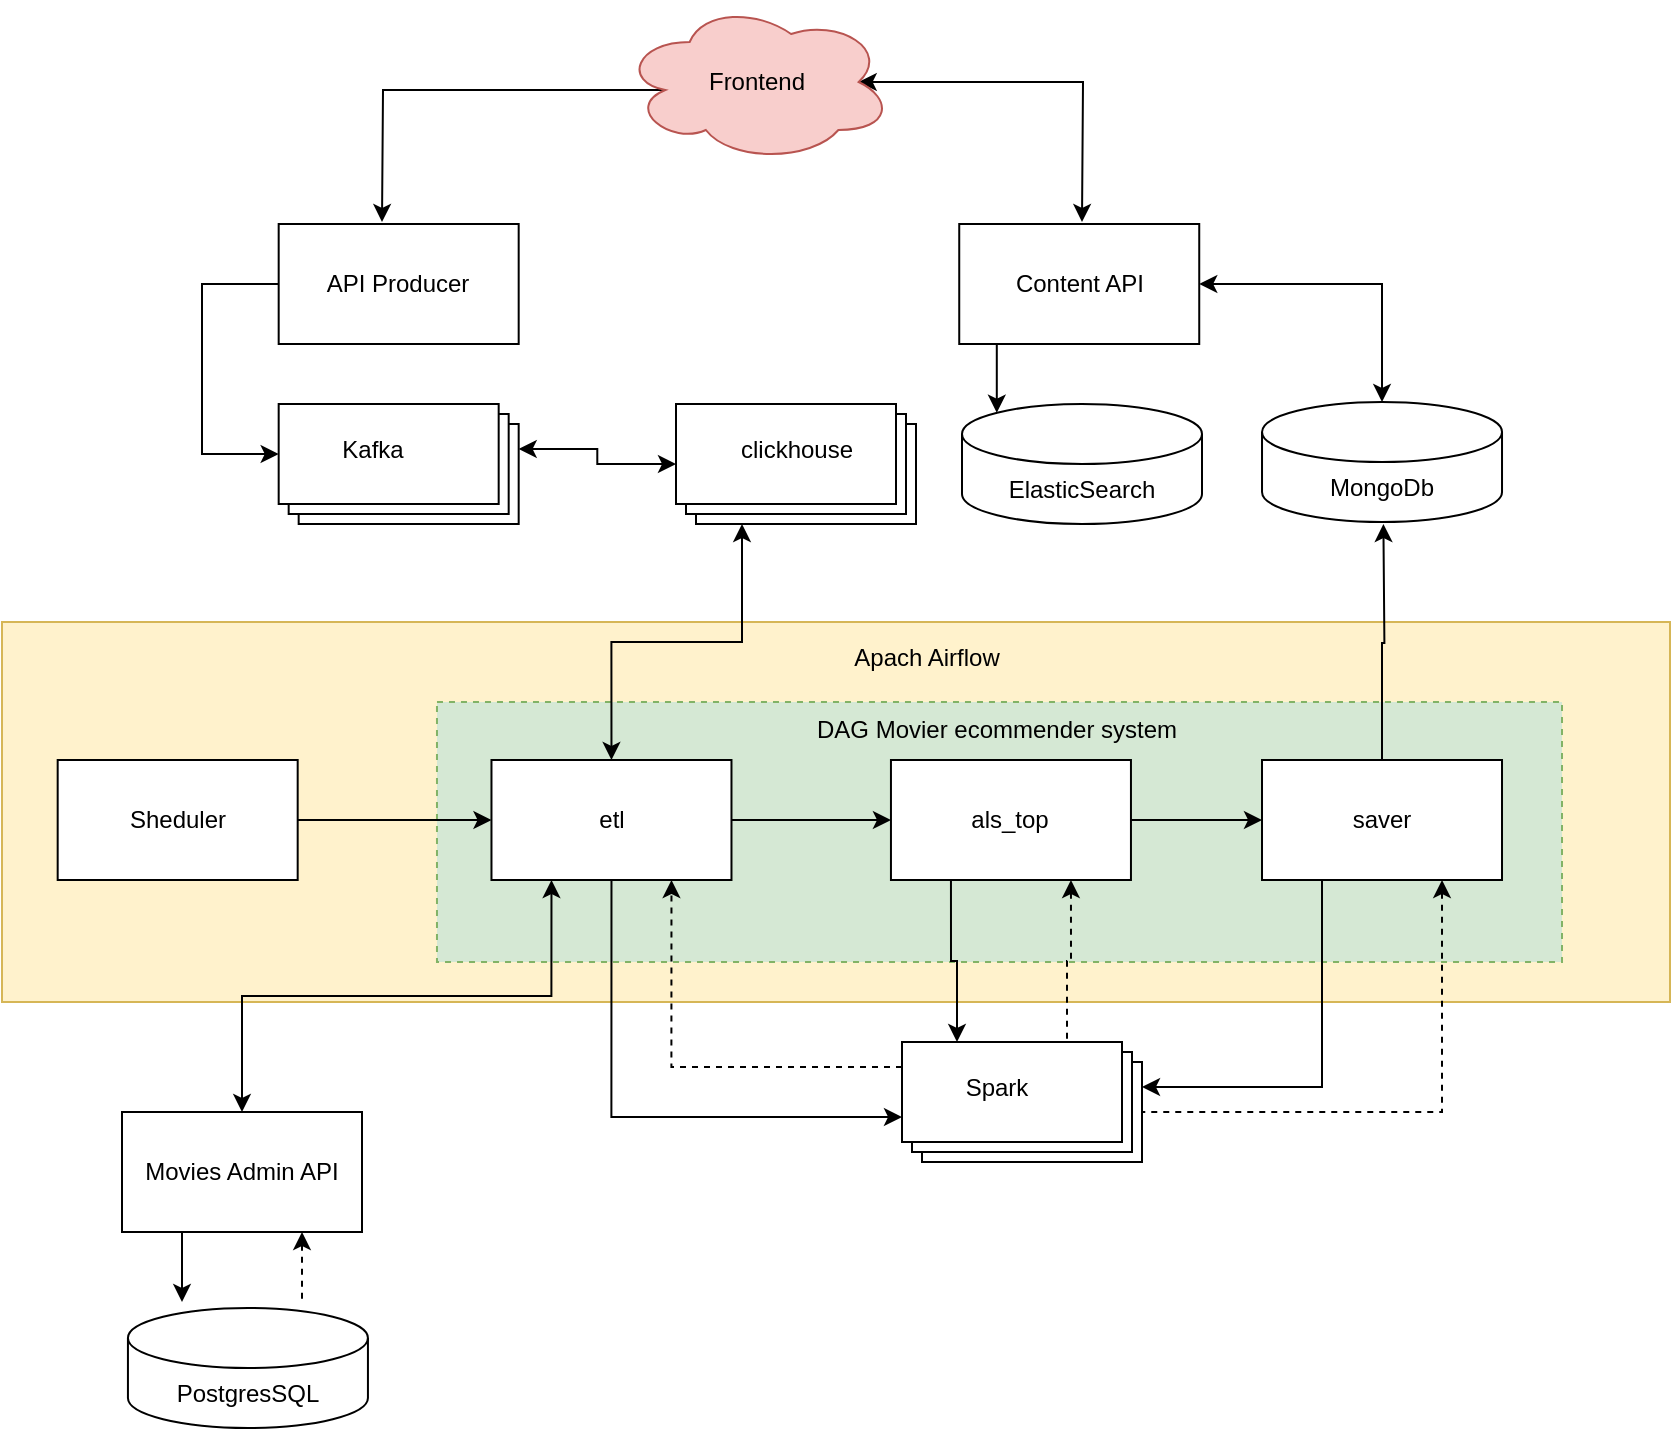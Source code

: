 <mxfile version="20.8.18" type="device"><diagram name="Page-1" id="mg7rvOluohRG5sQvqtEC"><mxGraphModel dx="2261" dy="768" grid="1" gridSize="10" guides="1" tooltips="1" connect="1" arrows="1" fold="1" page="1" pageScale="1" pageWidth="827" pageHeight="1169" math="0" shadow="0"><root><mxCell id="0"/><mxCell id="1" parent="0"/><mxCell id="Q3Elj4kSzfIql7BzFC3O-54" style="edgeStyle=orthogonalEdgeStyle;rounded=0;orthogonalLoop=1;jettySize=auto;html=1;exitX=0.16;exitY=0.55;exitDx=0;exitDy=0;exitPerimeter=0;startArrow=none;startFill=0;" parent="1" source="Q3Elj4kSzfIql7BzFC3O-1" edge="1"><mxGeometry relative="1" as="geometry"><mxPoint x="-10" y="110" as="targetPoint"/></mxGeometry></mxCell><mxCell id="Q3Elj4kSzfIql7BzFC3O-71" style="edgeStyle=orthogonalEdgeStyle;rounded=0;orthogonalLoop=1;jettySize=auto;html=1;exitX=0.875;exitY=0.5;exitDx=0;exitDy=0;exitPerimeter=0;startArrow=classic;startFill=1;" parent="1" source="Q3Elj4kSzfIql7BzFC3O-1" edge="1"><mxGeometry relative="1" as="geometry"><mxPoint x="340" y="110" as="targetPoint"/></mxGeometry></mxCell><mxCell id="Q3Elj4kSzfIql7BzFC3O-1" value="Frontend" style="ellipse;shape=cloud;whiteSpace=wrap;html=1;fillColor=#f8cecc;strokeColor=#b85450;" parent="1" vertex="1"><mxGeometry x="110" width="135.26" height="80" as="geometry"/></mxCell><mxCell id="Q3Elj4kSzfIql7BzFC3O-56" style="edgeStyle=orthogonalEdgeStyle;rounded=0;orthogonalLoop=1;jettySize=auto;html=1;exitX=0;exitY=0.5;exitDx=0;exitDy=0;entryX=0;entryY=0;entryDx=0;entryDy=25;entryPerimeter=0;startArrow=none;startFill=0;" parent="1" source="Q3Elj4kSzfIql7BzFC3O-2" target="Q3Elj4kSzfIql7BzFC3O-4" edge="1"><mxGeometry relative="1" as="geometry"><Array as="points"><mxPoint x="-100" y="141"/><mxPoint x="-100" y="226"/></Array></mxGeometry></mxCell><mxCell id="Q3Elj4kSzfIql7BzFC3O-2" value="API Producer" style="rounded=0;whiteSpace=wrap;html=1;" parent="1" vertex="1"><mxGeometry x="-61.66" y="111" width="120" height="60" as="geometry"/></mxCell><mxCell id="Q3Elj4kSzfIql7BzFC3O-7" value="" style="group" parent="1" vertex="1" connectable="0"><mxGeometry x="-61.66" y="201" width="120" height="60" as="geometry"/></mxCell><mxCell id="Q3Elj4kSzfIql7BzFC3O-4" value="" style="verticalLabelPosition=bottom;verticalAlign=top;html=1;shape=mxgraph.basic.layered_rect;dx=10;outlineConnect=0;whiteSpace=wrap;" parent="Q3Elj4kSzfIql7BzFC3O-7" vertex="1"><mxGeometry width="120.0" height="60" as="geometry"/></mxCell><mxCell id="Q3Elj4kSzfIql7BzFC3O-6" value="Kafka" style="text;html=1;align=center;verticalAlign=middle;resizable=0;points=[];autosize=1;strokeColor=none;fillColor=none;rounded=0;" parent="Q3Elj4kSzfIql7BzFC3O-7" vertex="1"><mxGeometry x="21.6" y="8" width="50" height="30" as="geometry"/></mxCell><mxCell id="Q3Elj4kSzfIql7BzFC3O-8" value="" style="group" parent="1" vertex="1" connectable="0"><mxGeometry x="137" y="201" width="120" height="60" as="geometry"/></mxCell><mxCell id="Q3Elj4kSzfIql7BzFC3O-9" value="" style="verticalLabelPosition=bottom;verticalAlign=top;html=1;shape=mxgraph.basic.layered_rect;dx=10;outlineConnect=0;whiteSpace=wrap;" parent="Q3Elj4kSzfIql7BzFC3O-8" vertex="1"><mxGeometry width="120.0" height="60" as="geometry"/></mxCell><mxCell id="Q3Elj4kSzfIql7BzFC3O-10" value="clickhouse" style="text;html=1;align=center;verticalAlign=middle;resizable=0;points=[];autosize=1;strokeColor=none;fillColor=none;rounded=0;" parent="Q3Elj4kSzfIql7BzFC3O-8" vertex="1"><mxGeometry x="20" y="8" width="80" height="30" as="geometry"/></mxCell><mxCell id="om1aiLuX_DYYrPGompIh-11" style="edgeStyle=orthogonalEdgeStyle;rounded=0;orthogonalLoop=1;jettySize=auto;html=1;exitX=0.25;exitY=1;exitDx=0;exitDy=0;startArrow=none;startFill=0;" edge="1" parent="1" source="Q3Elj4kSzfIql7BzFC3O-29"><mxGeometry relative="1" as="geometry"><mxPoint x="-110" y="650" as="targetPoint"/></mxGeometry></mxCell><mxCell id="om1aiLuX_DYYrPGompIh-13" style="edgeStyle=orthogonalEdgeStyle;rounded=0;orthogonalLoop=1;jettySize=auto;html=1;exitX=0.75;exitY=1;exitDx=0;exitDy=0;startArrow=classic;startFill=1;endArrow=none;endFill=0;dashed=1;" edge="1" parent="1" source="Q3Elj4kSzfIql7BzFC3O-29"><mxGeometry relative="1" as="geometry"><mxPoint x="-50" y="650" as="targetPoint"/></mxGeometry></mxCell><mxCell id="Q3Elj4kSzfIql7BzFC3O-29" value="Movies Admin API" style="whiteSpace=wrap;html=1;" parent="1" vertex="1"><mxGeometry x="-140" y="555" width="120" height="60" as="geometry"/></mxCell><mxCell id="Q3Elj4kSzfIql7BzFC3O-63" style="edgeStyle=orthogonalEdgeStyle;rounded=0;orthogonalLoop=1;jettySize=auto;html=1;exitX=1;exitY=0.5;exitDx=0;exitDy=0;startArrow=classic;startFill=1;entryX=0.5;entryY=0;entryDx=0;entryDy=0;entryPerimeter=0;" parent="1" source="Q3Elj4kSzfIql7BzFC3O-30" target="Q3Elj4kSzfIql7BzFC3O-66" edge="1"><mxGeometry relative="1" as="geometry"><mxPoint x="490" y="190" as="targetPoint"/></mxGeometry></mxCell><mxCell id="om1aiLuX_DYYrPGompIh-20" style="edgeStyle=orthogonalEdgeStyle;rounded=0;orthogonalLoop=1;jettySize=auto;html=1;exitX=0.25;exitY=1;exitDx=0;exitDy=0;entryX=0.145;entryY=0;entryDx=0;entryDy=4.35;entryPerimeter=0;startArrow=none;startFill=0;endArrow=classic;endFill=1;" edge="1" parent="1" source="Q3Elj4kSzfIql7BzFC3O-30" target="Q3Elj4kSzfIql7BzFC3O-67"><mxGeometry relative="1" as="geometry"/></mxCell><mxCell id="Q3Elj4kSzfIql7BzFC3O-30" value="Content API" style="whiteSpace=wrap;html=1;" parent="1" vertex="1"><mxGeometry x="278.62" y="111" width="120" height="60" as="geometry"/></mxCell><mxCell id="Q3Elj4kSzfIql7BzFC3O-26" value="" style="rounded=0;whiteSpace=wrap;html=1;fillColor=#fff2cc;strokeColor=#d6b656;" parent="1" vertex="1"><mxGeometry x="-200" y="310" width="834" height="190" as="geometry"/></mxCell><mxCell id="Q3Elj4kSzfIql7BzFC3O-3" value="Sheduler" style="rounded=0;whiteSpace=wrap;html=1;" parent="1" vertex="1"><mxGeometry x="-172.162" y="379" width="120" height="60" as="geometry"/></mxCell><mxCell id="Q3Elj4kSzfIql7BzFC3O-27" value="Apach Airflow" style="text;html=1;align=center;verticalAlign=middle;resizable=0;points=[];autosize=1;strokeColor=none;fillColor=none;" parent="1" vertex="1"><mxGeometry x="211.625" y="313" width="100" height="30" as="geometry"/></mxCell><mxCell id="Q3Elj4kSzfIql7BzFC3O-22" value="" style="rounded=0;whiteSpace=wrap;html=1;dashed=1;fillColor=#d5e8d4;strokeColor=#82b366;" parent="1" vertex="1"><mxGeometry x="17.49" y="350" width="562.51" height="130" as="geometry"/></mxCell><mxCell id="Q3Elj4kSzfIql7BzFC3O-49" style="edgeStyle=orthogonalEdgeStyle;rounded=0;orthogonalLoop=1;jettySize=auto;html=1;exitX=1;exitY=0.5;exitDx=0;exitDy=0;entryX=0;entryY=0.5;entryDx=0;entryDy=0;startArrow=none;startFill=0;" parent="1" source="Q3Elj4kSzfIql7BzFC3O-20" target="Q3Elj4kSzfIql7BzFC3O-21" edge="1"><mxGeometry relative="1" as="geometry"/></mxCell><mxCell id="Q3Elj4kSzfIql7BzFC3O-59" style="edgeStyle=orthogonalEdgeStyle;rounded=0;orthogonalLoop=1;jettySize=auto;html=1;exitX=0.5;exitY=0;exitDx=0;exitDy=0;startArrow=classic;startFill=1;" parent="1" source="Q3Elj4kSzfIql7BzFC3O-20" target="Q3Elj4kSzfIql7BzFC3O-9" edge="1"><mxGeometry relative="1" as="geometry"><Array as="points"><mxPoint x="105" y="320"/><mxPoint x="170" y="320"/></Array></mxGeometry></mxCell><mxCell id="Q3Elj4kSzfIql7BzFC3O-60" style="edgeStyle=orthogonalEdgeStyle;rounded=0;orthogonalLoop=1;jettySize=auto;html=1;exitX=0.25;exitY=1;exitDx=0;exitDy=0;entryX=0.5;entryY=0;entryDx=0;entryDy=0;startArrow=classic;startFill=1;" parent="1" source="Q3Elj4kSzfIql7BzFC3O-20" target="Q3Elj4kSzfIql7BzFC3O-29" edge="1"><mxGeometry relative="1" as="geometry"/></mxCell><mxCell id="om1aiLuX_DYYrPGompIh-5" style="edgeStyle=orthogonalEdgeStyle;rounded=0;orthogonalLoop=1;jettySize=auto;html=1;exitX=0.5;exitY=1;exitDx=0;exitDy=0;entryX=0;entryY=0;entryDx=0;entryDy=37.5;entryPerimeter=0;startArrow=none;startFill=0;" edge="1" parent="1" source="Q3Elj4kSzfIql7BzFC3O-20" target="om1aiLuX_DYYrPGompIh-2"><mxGeometry relative="1" as="geometry"/></mxCell><mxCell id="Q3Elj4kSzfIql7BzFC3O-20" value="etl" style="rounded=0;whiteSpace=wrap;html=1;" parent="1" vertex="1"><mxGeometry x="44.738" y="379" width="120" height="60" as="geometry"/></mxCell><mxCell id="om1aiLuX_DYYrPGompIh-6" style="edgeStyle=orthogonalEdgeStyle;rounded=0;orthogonalLoop=1;jettySize=auto;html=1;exitX=1;exitY=0.5;exitDx=0;exitDy=0;entryX=0;entryY=0.5;entryDx=0;entryDy=0;startArrow=none;startFill=0;" edge="1" parent="1" source="Q3Elj4kSzfIql7BzFC3O-21" target="Q3Elj4kSzfIql7BzFC3O-45"><mxGeometry relative="1" as="geometry"/></mxCell><mxCell id="om1aiLuX_DYYrPGompIh-15" style="edgeStyle=orthogonalEdgeStyle;rounded=0;orthogonalLoop=1;jettySize=auto;html=1;exitX=0.75;exitY=1;exitDx=0;exitDy=0;entryX=0;entryY=0;entryDx=82.5;entryDy=0;entryPerimeter=0;dashed=1;startArrow=classic;startFill=1;endArrow=none;endFill=0;" edge="1" parent="1" source="Q3Elj4kSzfIql7BzFC3O-21" target="om1aiLuX_DYYrPGompIh-2"><mxGeometry relative="1" as="geometry"/></mxCell><mxCell id="om1aiLuX_DYYrPGompIh-17" style="edgeStyle=orthogonalEdgeStyle;rounded=0;orthogonalLoop=1;jettySize=auto;html=1;exitX=0.25;exitY=1;exitDx=0;exitDy=0;entryX=0;entryY=0;entryDx=27.5;entryDy=0;entryPerimeter=0;startArrow=none;startFill=0;endArrow=classic;endFill=1;" edge="1" parent="1" source="Q3Elj4kSzfIql7BzFC3O-21" target="om1aiLuX_DYYrPGompIh-2"><mxGeometry relative="1" as="geometry"/></mxCell><mxCell id="Q3Elj4kSzfIql7BzFC3O-21" value="als_top" style="rounded=0;whiteSpace=wrap;html=1;" parent="1" vertex="1"><mxGeometry x="244.475" y="379" width="120" height="60" as="geometry"/></mxCell><mxCell id="Q3Elj4kSzfIql7BzFC3O-23" value="DAG Movier ecommender system" style="text;html=1;align=center;verticalAlign=middle;resizable=0;points=[];autosize=1;strokeColor=none;fillColor=none;" parent="1" vertex="1"><mxGeometry x="196.988" y="349" width="200" height="30" as="geometry"/></mxCell><mxCell id="Q3Elj4kSzfIql7BzFC3O-62" style="edgeStyle=orthogonalEdgeStyle;rounded=0;orthogonalLoop=1;jettySize=auto;html=1;exitX=0.5;exitY=0;exitDx=0;exitDy=0;startArrow=none;startFill=0;" parent="1" source="Q3Elj4kSzfIql7BzFC3O-45" edge="1"><mxGeometry relative="1" as="geometry"><mxPoint x="490.7" y="261" as="targetPoint"/></mxGeometry></mxCell><mxCell id="om1aiLuX_DYYrPGompIh-16" style="edgeStyle=orthogonalEdgeStyle;rounded=0;orthogonalLoop=1;jettySize=auto;html=1;exitX=0.75;exitY=1;exitDx=0;exitDy=0;entryX=0;entryY=0;entryDx=120.0;entryDy=35;entryPerimeter=0;dashed=1;startArrow=classic;startFill=1;endArrow=none;endFill=0;" edge="1" parent="1" source="Q3Elj4kSzfIql7BzFC3O-45" target="om1aiLuX_DYYrPGompIh-2"><mxGeometry relative="1" as="geometry"/></mxCell><mxCell id="om1aiLuX_DYYrPGompIh-18" style="edgeStyle=orthogonalEdgeStyle;rounded=0;orthogonalLoop=1;jettySize=auto;html=1;exitX=0.25;exitY=1;exitDx=0;exitDy=0;entryX=0;entryY=0;entryDx=120.0;entryDy=22.5;entryPerimeter=0;startArrow=none;startFill=0;endArrow=classic;endFill=1;" edge="1" parent="1" source="Q3Elj4kSzfIql7BzFC3O-45" target="om1aiLuX_DYYrPGompIh-2"><mxGeometry relative="1" as="geometry"/></mxCell><mxCell id="Q3Elj4kSzfIql7BzFC3O-45" value="saver" style="rounded=0;whiteSpace=wrap;html=1;" parent="1" vertex="1"><mxGeometry x="430.005" y="379" width="120" height="60" as="geometry"/></mxCell><mxCell id="Q3Elj4kSzfIql7BzFC3O-40" style="edgeStyle=orthogonalEdgeStyle;rounded=0;orthogonalLoop=1;jettySize=auto;html=1;exitX=1;exitY=0.5;exitDx=0;exitDy=0;entryX=0;entryY=0.5;entryDx=0;entryDy=0;startArrow=none;startFill=0;" parent="1" source="Q3Elj4kSzfIql7BzFC3O-3" target="Q3Elj4kSzfIql7BzFC3O-20" edge="1"><mxGeometry relative="1" as="geometry"/></mxCell><mxCell id="Q3Elj4kSzfIql7BzFC3O-57" style="edgeStyle=orthogonalEdgeStyle;rounded=0;orthogonalLoop=1;jettySize=auto;html=1;exitX=0;exitY=0;exitDx=120.0;exitDy=22.5;exitPerimeter=0;startArrow=classic;startFill=1;" parent="1" source="Q3Elj4kSzfIql7BzFC3O-4" target="Q3Elj4kSzfIql7BzFC3O-9" edge="1"><mxGeometry relative="1" as="geometry"/></mxCell><mxCell id="Q3Elj4kSzfIql7BzFC3O-66" value="MongoDb" style="shape=cylinder3;whiteSpace=wrap;html=1;boundedLbl=1;backgroundOutline=1;size=15;" parent="1" vertex="1"><mxGeometry x="430.01" y="200" width="120" height="60" as="geometry"/></mxCell><mxCell id="Q3Elj4kSzfIql7BzFC3O-67" value="ElasticSearch" style="shape=cylinder3;whiteSpace=wrap;html=1;boundedLbl=1;backgroundOutline=1;size=15;" parent="1" vertex="1"><mxGeometry x="280" y="201" width="120" height="60" as="geometry"/></mxCell><mxCell id="Q3Elj4kSzfIql7BzFC3O-68" value="PostgresSQL" style="shape=cylinder3;whiteSpace=wrap;html=1;boundedLbl=1;backgroundOutline=1;size=15;" parent="1" vertex="1"><mxGeometry x="-137.03" y="653" width="120" height="60" as="geometry"/></mxCell><mxCell id="om1aiLuX_DYYrPGompIh-1" value="" style="group" vertex="1" connectable="0" parent="1"><mxGeometry x="250" y="520" width="120" height="60" as="geometry"/></mxCell><mxCell id="om1aiLuX_DYYrPGompIh-2" value="" style="verticalLabelPosition=bottom;verticalAlign=top;html=1;shape=mxgraph.basic.layered_rect;dx=10;outlineConnect=0;whiteSpace=wrap;" vertex="1" parent="om1aiLuX_DYYrPGompIh-1"><mxGeometry width="120.0" height="60" as="geometry"/></mxCell><mxCell id="om1aiLuX_DYYrPGompIh-3" value="Spark" style="text;html=1;align=center;verticalAlign=middle;resizable=0;points=[];autosize=1;strokeColor=none;fillColor=none;rounded=0;" vertex="1" parent="om1aiLuX_DYYrPGompIh-1"><mxGeometry x="21.6" y="8" width="50" height="30" as="geometry"/></mxCell><mxCell id="om1aiLuX_DYYrPGompIh-9" style="edgeStyle=orthogonalEdgeStyle;rounded=0;orthogonalLoop=1;jettySize=auto;html=1;exitX=0;exitY=0;exitDx=0;exitDy=12.5;exitPerimeter=0;entryX=0.75;entryY=1;entryDx=0;entryDy=0;startArrow=none;startFill=0;dashed=1;" edge="1" parent="1" source="om1aiLuX_DYYrPGompIh-2" target="Q3Elj4kSzfIql7BzFC3O-20"><mxGeometry relative="1" as="geometry"/></mxCell></root></mxGraphModel></diagram></mxfile>